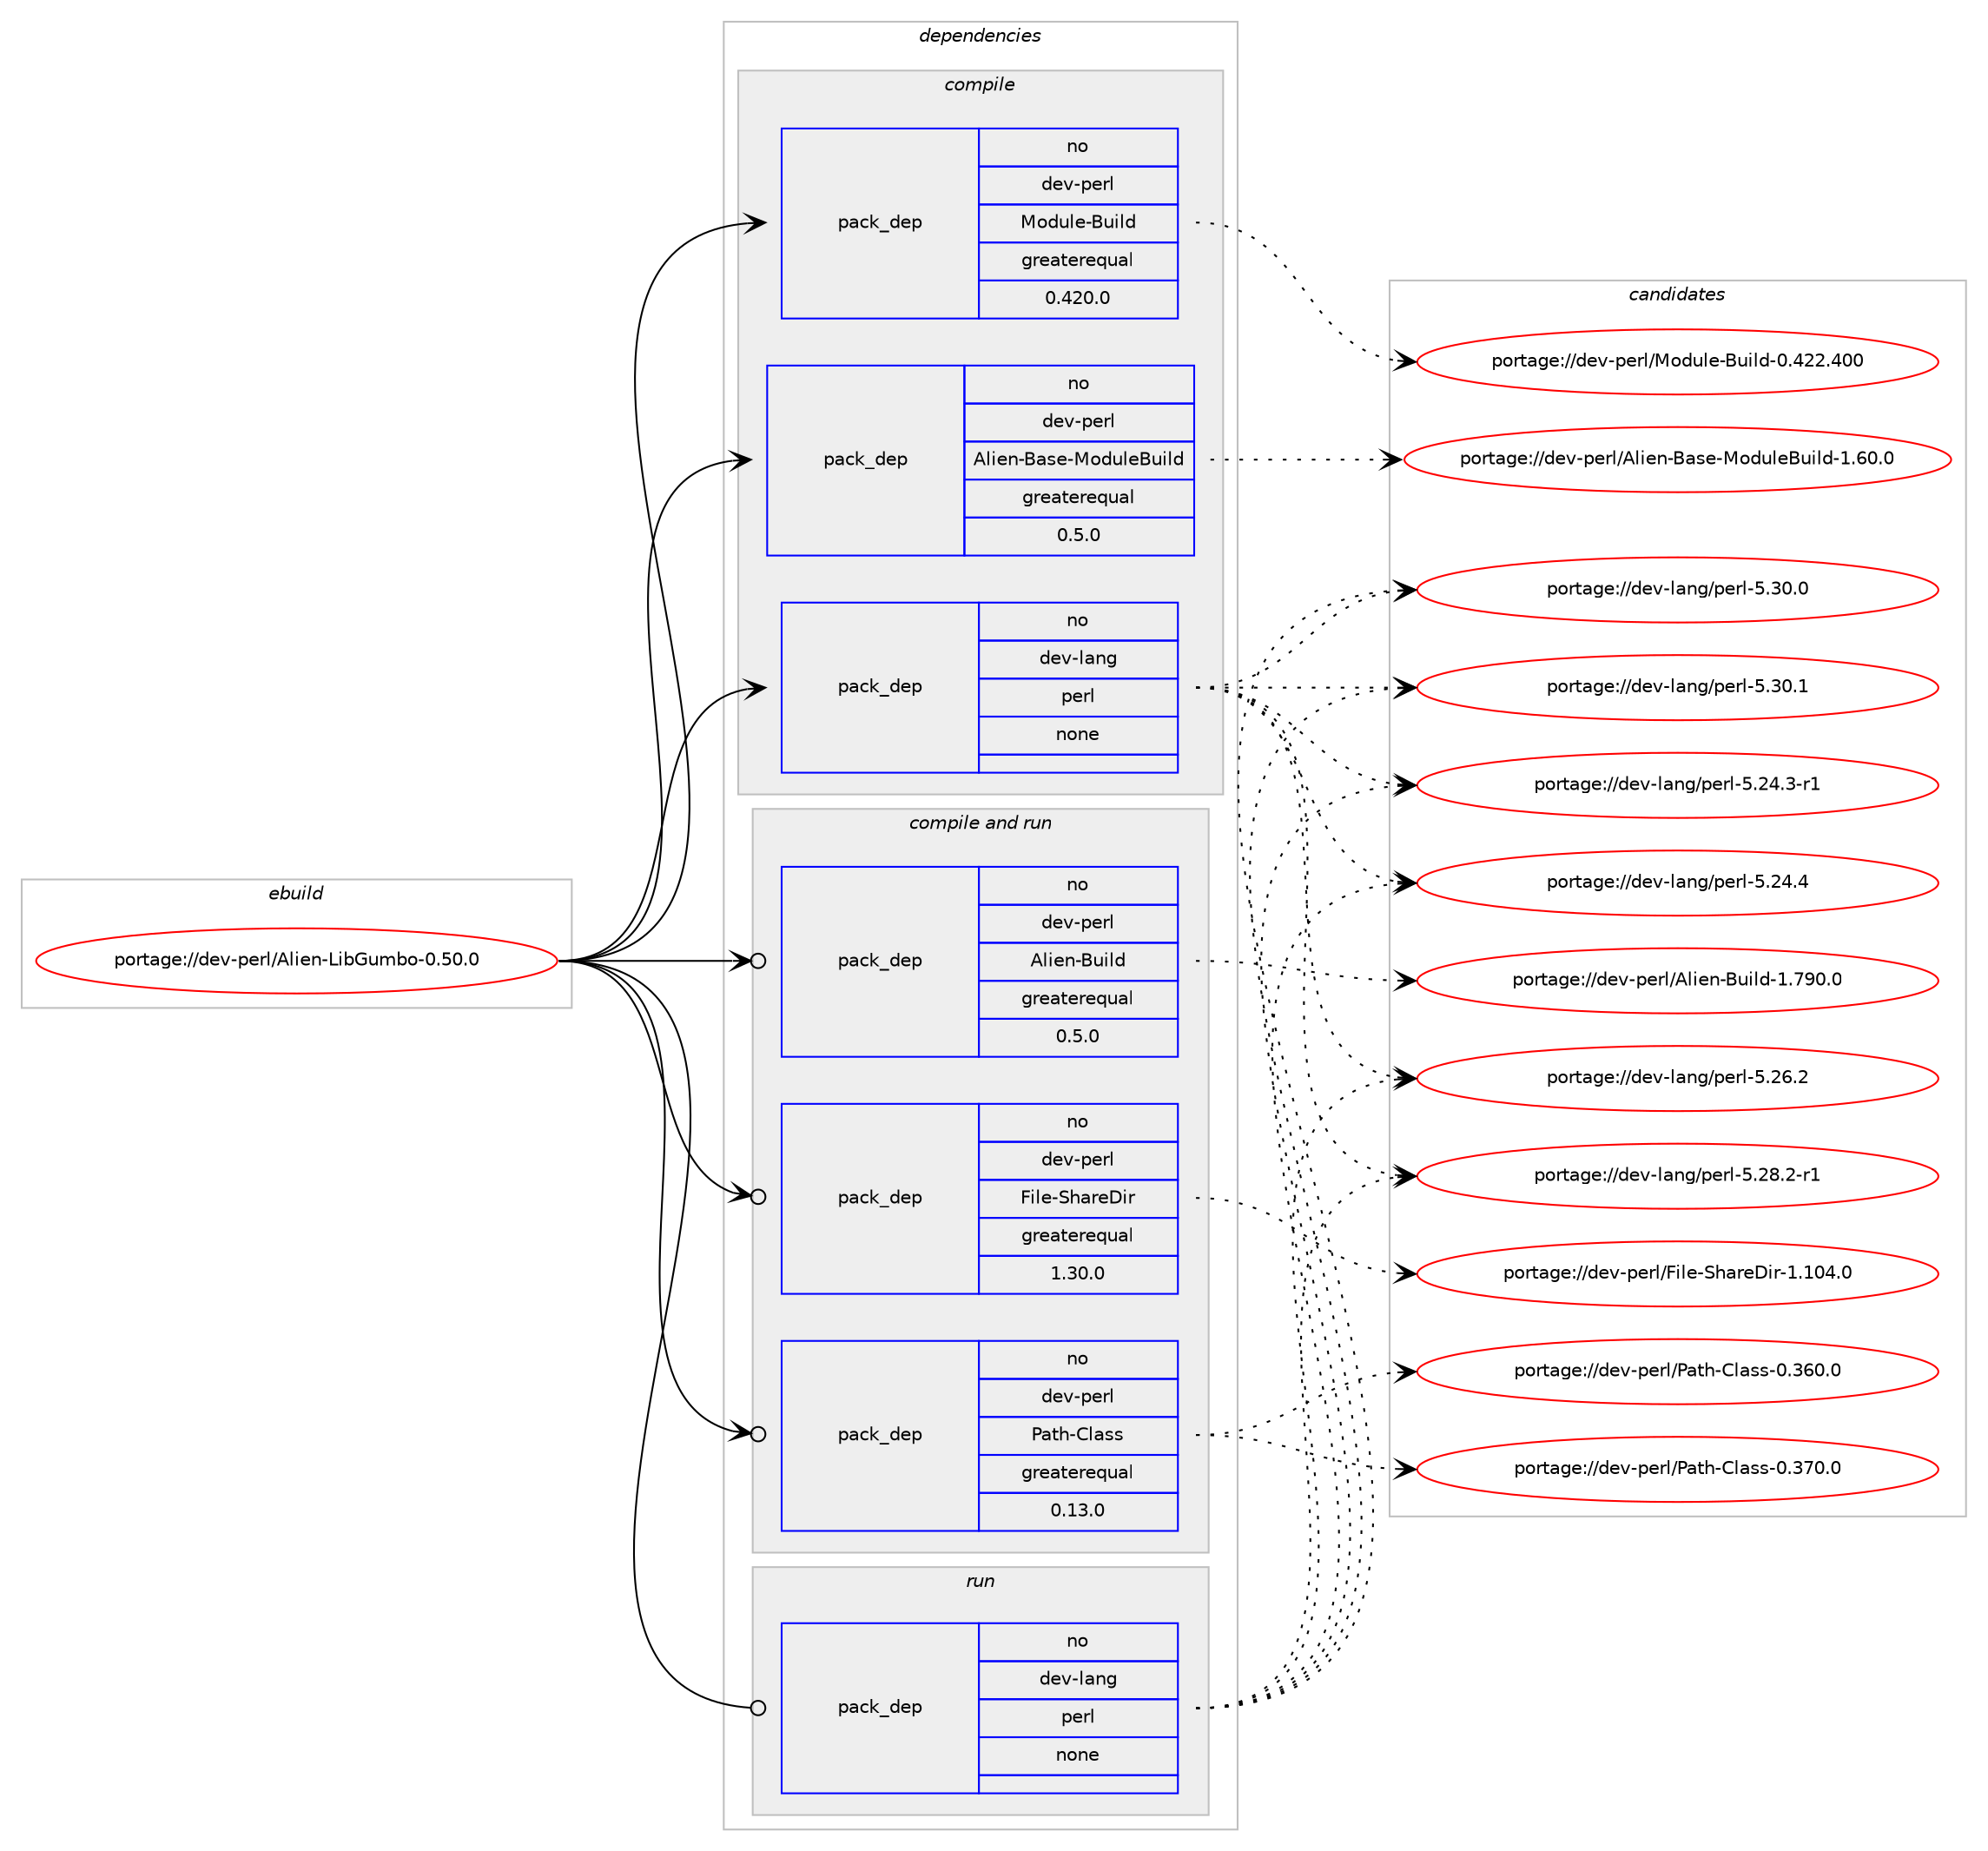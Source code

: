 digraph prolog {

# *************
# Graph options
# *************

newrank=true;
concentrate=true;
compound=true;
graph [rankdir=LR,fontname=Helvetica,fontsize=10,ranksep=1.5];#, ranksep=2.5, nodesep=0.2];
edge  [arrowhead=vee];
node  [fontname=Helvetica,fontsize=10];

# **********
# The ebuild
# **********

subgraph cluster_leftcol {
color=gray;
rank=same;
label=<<i>ebuild</i>>;
id [label="portage://dev-perl/Alien-LibGumbo-0.50.0", color=red, width=4, href="../dev-perl/Alien-LibGumbo-0.50.0.svg"];
}

# ****************
# The dependencies
# ****************

subgraph cluster_midcol {
color=gray;
label=<<i>dependencies</i>>;
subgraph cluster_compile {
fillcolor="#eeeeee";
style=filled;
label=<<i>compile</i>>;
subgraph pack82632 {
dependency108318 [label=<<TABLE BORDER="0" CELLBORDER="1" CELLSPACING="0" CELLPADDING="4" WIDTH="220"><TR><TD ROWSPAN="6" CELLPADDING="30">pack_dep</TD></TR><TR><TD WIDTH="110">no</TD></TR><TR><TD>dev-lang</TD></TR><TR><TD>perl</TD></TR><TR><TD>none</TD></TR><TR><TD></TD></TR></TABLE>>, shape=none, color=blue];
}
id:e -> dependency108318:w [weight=20,style="solid",arrowhead="vee"];
subgraph pack82633 {
dependency108319 [label=<<TABLE BORDER="0" CELLBORDER="1" CELLSPACING="0" CELLPADDING="4" WIDTH="220"><TR><TD ROWSPAN="6" CELLPADDING="30">pack_dep</TD></TR><TR><TD WIDTH="110">no</TD></TR><TR><TD>dev-perl</TD></TR><TR><TD>Alien-Base-ModuleBuild</TD></TR><TR><TD>greaterequal</TD></TR><TR><TD>0.5.0</TD></TR></TABLE>>, shape=none, color=blue];
}
id:e -> dependency108319:w [weight=20,style="solid",arrowhead="vee"];
subgraph pack82634 {
dependency108320 [label=<<TABLE BORDER="0" CELLBORDER="1" CELLSPACING="0" CELLPADDING="4" WIDTH="220"><TR><TD ROWSPAN="6" CELLPADDING="30">pack_dep</TD></TR><TR><TD WIDTH="110">no</TD></TR><TR><TD>dev-perl</TD></TR><TR><TD>Module-Build</TD></TR><TR><TD>greaterequal</TD></TR><TR><TD>0.420.0</TD></TR></TABLE>>, shape=none, color=blue];
}
id:e -> dependency108320:w [weight=20,style="solid",arrowhead="vee"];
}
subgraph cluster_compileandrun {
fillcolor="#eeeeee";
style=filled;
label=<<i>compile and run</i>>;
subgraph pack82635 {
dependency108321 [label=<<TABLE BORDER="0" CELLBORDER="1" CELLSPACING="0" CELLPADDING="4" WIDTH="220"><TR><TD ROWSPAN="6" CELLPADDING="30">pack_dep</TD></TR><TR><TD WIDTH="110">no</TD></TR><TR><TD>dev-perl</TD></TR><TR><TD>Alien-Build</TD></TR><TR><TD>greaterequal</TD></TR><TR><TD>0.5.0</TD></TR></TABLE>>, shape=none, color=blue];
}
id:e -> dependency108321:w [weight=20,style="solid",arrowhead="odotvee"];
subgraph pack82636 {
dependency108322 [label=<<TABLE BORDER="0" CELLBORDER="1" CELLSPACING="0" CELLPADDING="4" WIDTH="220"><TR><TD ROWSPAN="6" CELLPADDING="30">pack_dep</TD></TR><TR><TD WIDTH="110">no</TD></TR><TR><TD>dev-perl</TD></TR><TR><TD>File-ShareDir</TD></TR><TR><TD>greaterequal</TD></TR><TR><TD>1.30.0</TD></TR></TABLE>>, shape=none, color=blue];
}
id:e -> dependency108322:w [weight=20,style="solid",arrowhead="odotvee"];
subgraph pack82637 {
dependency108323 [label=<<TABLE BORDER="0" CELLBORDER="1" CELLSPACING="0" CELLPADDING="4" WIDTH="220"><TR><TD ROWSPAN="6" CELLPADDING="30">pack_dep</TD></TR><TR><TD WIDTH="110">no</TD></TR><TR><TD>dev-perl</TD></TR><TR><TD>Path-Class</TD></TR><TR><TD>greaterequal</TD></TR><TR><TD>0.13.0</TD></TR></TABLE>>, shape=none, color=blue];
}
id:e -> dependency108323:w [weight=20,style="solid",arrowhead="odotvee"];
}
subgraph cluster_run {
fillcolor="#eeeeee";
style=filled;
label=<<i>run</i>>;
subgraph pack82638 {
dependency108324 [label=<<TABLE BORDER="0" CELLBORDER="1" CELLSPACING="0" CELLPADDING="4" WIDTH="220"><TR><TD ROWSPAN="6" CELLPADDING="30">pack_dep</TD></TR><TR><TD WIDTH="110">no</TD></TR><TR><TD>dev-lang</TD></TR><TR><TD>perl</TD></TR><TR><TD>none</TD></TR><TR><TD></TD></TR></TABLE>>, shape=none, color=blue];
}
id:e -> dependency108324:w [weight=20,style="solid",arrowhead="odot"];
}
}

# **************
# The candidates
# **************

subgraph cluster_choices {
rank=same;
color=gray;
label=<<i>candidates</i>>;

subgraph choice82632 {
color=black;
nodesep=1;
choiceportage100101118451089711010347112101114108455346505246514511449 [label="portage://dev-lang/perl-5.24.3-r1", color=red, width=4,href="../dev-lang/perl-5.24.3-r1.svg"];
choiceportage10010111845108971101034711210111410845534650524652 [label="portage://dev-lang/perl-5.24.4", color=red, width=4,href="../dev-lang/perl-5.24.4.svg"];
choiceportage10010111845108971101034711210111410845534650544650 [label="portage://dev-lang/perl-5.26.2", color=red, width=4,href="../dev-lang/perl-5.26.2.svg"];
choiceportage100101118451089711010347112101114108455346505646504511449 [label="portage://dev-lang/perl-5.28.2-r1", color=red, width=4,href="../dev-lang/perl-5.28.2-r1.svg"];
choiceportage10010111845108971101034711210111410845534651484648 [label="portage://dev-lang/perl-5.30.0", color=red, width=4,href="../dev-lang/perl-5.30.0.svg"];
choiceportage10010111845108971101034711210111410845534651484649 [label="portage://dev-lang/perl-5.30.1", color=red, width=4,href="../dev-lang/perl-5.30.1.svg"];
dependency108318:e -> choiceportage100101118451089711010347112101114108455346505246514511449:w [style=dotted,weight="100"];
dependency108318:e -> choiceportage10010111845108971101034711210111410845534650524652:w [style=dotted,weight="100"];
dependency108318:e -> choiceportage10010111845108971101034711210111410845534650544650:w [style=dotted,weight="100"];
dependency108318:e -> choiceportage100101118451089711010347112101114108455346505646504511449:w [style=dotted,weight="100"];
dependency108318:e -> choiceportage10010111845108971101034711210111410845534651484648:w [style=dotted,weight="100"];
dependency108318:e -> choiceportage10010111845108971101034711210111410845534651484649:w [style=dotted,weight="100"];
}
subgraph choice82633 {
color=black;
nodesep=1;
choiceportage10010111845112101114108476510810510111045669711510145771111001171081016611710510810045494654484648 [label="portage://dev-perl/Alien-Base-ModuleBuild-1.60.0", color=red, width=4,href="../dev-perl/Alien-Base-ModuleBuild-1.60.0.svg"];
dependency108319:e -> choiceportage10010111845112101114108476510810510111045669711510145771111001171081016611710510810045494654484648:w [style=dotted,weight="100"];
}
subgraph choice82634 {
color=black;
nodesep=1;
choiceportage100101118451121011141084777111100117108101456611710510810045484652505046524848 [label="portage://dev-perl/Module-Build-0.422.400", color=red, width=4,href="../dev-perl/Module-Build-0.422.400.svg"];
dependency108320:e -> choiceportage100101118451121011141084777111100117108101456611710510810045484652505046524848:w [style=dotted,weight="100"];
}
subgraph choice82635 {
color=black;
nodesep=1;
choiceportage10010111845112101114108476510810510111045661171051081004549465557484648 [label="portage://dev-perl/Alien-Build-1.790.0", color=red, width=4,href="../dev-perl/Alien-Build-1.790.0.svg"];
dependency108321:e -> choiceportage10010111845112101114108476510810510111045661171051081004549465557484648:w [style=dotted,weight="100"];
}
subgraph choice82636 {
color=black;
nodesep=1;
choiceportage100101118451121011141084770105108101458310497114101681051144549464948524648 [label="portage://dev-perl/File-ShareDir-1.104.0", color=red, width=4,href="../dev-perl/File-ShareDir-1.104.0.svg"];
dependency108322:e -> choiceportage100101118451121011141084770105108101458310497114101681051144549464948524648:w [style=dotted,weight="100"];
}
subgraph choice82637 {
color=black;
nodesep=1;
choiceportage100101118451121011141084780971161044567108971151154548465154484648 [label="portage://dev-perl/Path-Class-0.360.0", color=red, width=4,href="../dev-perl/Path-Class-0.360.0.svg"];
choiceportage100101118451121011141084780971161044567108971151154548465155484648 [label="portage://dev-perl/Path-Class-0.370.0", color=red, width=4,href="../dev-perl/Path-Class-0.370.0.svg"];
dependency108323:e -> choiceportage100101118451121011141084780971161044567108971151154548465154484648:w [style=dotted,weight="100"];
dependency108323:e -> choiceportage100101118451121011141084780971161044567108971151154548465155484648:w [style=dotted,weight="100"];
}
subgraph choice82638 {
color=black;
nodesep=1;
choiceportage100101118451089711010347112101114108455346505246514511449 [label="portage://dev-lang/perl-5.24.3-r1", color=red, width=4,href="../dev-lang/perl-5.24.3-r1.svg"];
choiceportage10010111845108971101034711210111410845534650524652 [label="portage://dev-lang/perl-5.24.4", color=red, width=4,href="../dev-lang/perl-5.24.4.svg"];
choiceportage10010111845108971101034711210111410845534650544650 [label="portage://dev-lang/perl-5.26.2", color=red, width=4,href="../dev-lang/perl-5.26.2.svg"];
choiceportage100101118451089711010347112101114108455346505646504511449 [label="portage://dev-lang/perl-5.28.2-r1", color=red, width=4,href="../dev-lang/perl-5.28.2-r1.svg"];
choiceportage10010111845108971101034711210111410845534651484648 [label="portage://dev-lang/perl-5.30.0", color=red, width=4,href="../dev-lang/perl-5.30.0.svg"];
choiceportage10010111845108971101034711210111410845534651484649 [label="portage://dev-lang/perl-5.30.1", color=red, width=4,href="../dev-lang/perl-5.30.1.svg"];
dependency108324:e -> choiceportage100101118451089711010347112101114108455346505246514511449:w [style=dotted,weight="100"];
dependency108324:e -> choiceportage10010111845108971101034711210111410845534650524652:w [style=dotted,weight="100"];
dependency108324:e -> choiceportage10010111845108971101034711210111410845534650544650:w [style=dotted,weight="100"];
dependency108324:e -> choiceportage100101118451089711010347112101114108455346505646504511449:w [style=dotted,weight="100"];
dependency108324:e -> choiceportage10010111845108971101034711210111410845534651484648:w [style=dotted,weight="100"];
dependency108324:e -> choiceportage10010111845108971101034711210111410845534651484649:w [style=dotted,weight="100"];
}
}

}
